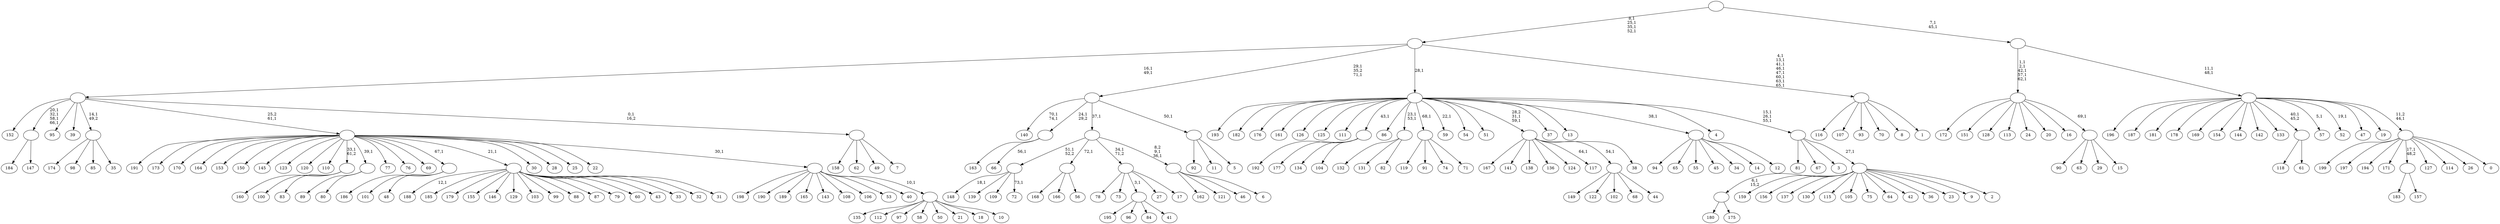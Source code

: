 digraph T {
	275 [label="199"]
	274 [label="198"]
	273 [label="197"]
	272 [label="196"]
	271 [label="195"]
	270 [label="194"]
	269 [label="193"]
	268 [label="192"]
	267 [label="191"]
	266 [label="190"]
	265 [label="189"]
	264 [label="188"]
	262 [label="187"]
	261 [label="186"]
	260 [label="185"]
	259 [label="184"]
	258 [label="183"]
	257 [label="182"]
	256 [label="181"]
	255 [label="180"]
	254 [label="179"]
	253 [label="178"]
	252 [label="177"]
	251 [label="176"]
	250 [label="175"]
	249 [label=""]
	248 [label="174"]
	247 [label="173"]
	246 [label="172"]
	245 [label="171"]
	244 [label="170"]
	243 [label="169"]
	242 [label="168"]
	241 [label="167"]
	240 [label="166"]
	239 [label="165"]
	238 [label="164"]
	237 [label="163"]
	236 [label="162"]
	235 [label="161"]
	234 [label="160"]
	233 [label="159"]
	232 [label="158"]
	231 [label="157"]
	230 [label=""]
	229 [label="156"]
	228 [label="155"]
	227 [label="154"]
	226 [label="153"]
	225 [label="152"]
	224 [label="151"]
	223 [label="150"]
	222 [label="149"]
	221 [label="148"]
	219 [label="147"]
	218 [label=""]
	214 [label="146"]
	213 [label="145"]
	212 [label="144"]
	211 [label="143"]
	210 [label="142"]
	209 [label="141"]
	208 [label="140"]
	205 [label="139"]
	204 [label="138"]
	203 [label="137"]
	202 [label="136"]
	201 [label="135"]
	200 [label="134"]
	199 [label="133"]
	198 [label="132"]
	197 [label="131"]
	196 [label="130"]
	195 [label="129"]
	194 [label="128"]
	193 [label="127"]
	192 [label="126"]
	191 [label="125"]
	190 [label="124"]
	189 [label="123"]
	188 [label="122"]
	187 [label="121"]
	186 [label="120"]
	185 [label="119"]
	184 [label="118"]
	183 [label="117"]
	181 [label="116"]
	180 [label="115"]
	179 [label="114"]
	178 [label="113"]
	177 [label="112"]
	176 [label="111"]
	175 [label="110"]
	174 [label="109"]
	173 [label="108"]
	172 [label="107"]
	171 [label="106"]
	170 [label="105"]
	169 [label="104"]
	168 [label=""]
	167 [label="103"]
	166 [label="102"]
	165 [label="101"]
	164 [label="100"]
	163 [label="99"]
	162 [label="98"]
	161 [label="97"]
	160 [label="96"]
	159 [label="95"]
	158 [label="94"]
	157 [label="93"]
	156 [label="92"]
	155 [label="91"]
	154 [label="90"]
	153 [label="89"]
	152 [label="88"]
	151 [label="87"]
	150 [label="86"]
	149 [label="85"]
	148 [label="84"]
	147 [label="83"]
	146 [label=""]
	145 [label="82"]
	144 [label=""]
	142 [label="81"]
	141 [label="80"]
	140 [label=""]
	139 [label="79"]
	138 [label="78"]
	137 [label="77"]
	136 [label="76"]
	135 [label="75"]
	134 [label="74"]
	133 [label="73"]
	132 [label="72"]
	130 [label=""]
	129 [label="71"]
	128 [label=""]
	127 [label="70"]
	126 [label="69"]
	125 [label="68"]
	124 [label="67"]
	123 [label="66"]
	121 [label=""]
	120 [label="65"]
	119 [label="64"]
	118 [label="63"]
	117 [label="62"]
	116 [label="61"]
	115 [label=""]
	114 [label="60"]
	113 [label="59"]
	111 [label="58"]
	110 [label="57"]
	108 [label="56"]
	107 [label=""]
	106 [label="55"]
	105 [label="54"]
	104 [label="53"]
	103 [label="52"]
	101 [label="51"]
	100 [label="50"]
	99 [label="49"]
	98 [label="48"]
	97 [label=""]
	96 [label="47"]
	95 [label="46"]
	94 [label="45"]
	93 [label="44"]
	92 [label=""]
	91 [label="43"]
	90 [label="42"]
	89 [label="41"]
	88 [label=""]
	87 [label="40"]
	86 [label="39"]
	85 [label="38"]
	84 [label=""]
	82 [label="37"]
	81 [label="36"]
	80 [label="35"]
	79 [label=""]
	78 [label="34"]
	77 [label="33"]
	76 [label="32"]
	75 [label="31"]
	74 [label=""]
	73 [label="30"]
	72 [label="29"]
	71 [label="28"]
	70 [label="27"]
	69 [label="26"]
	68 [label="25"]
	67 [label="24"]
	66 [label="23"]
	65 [label="22"]
	64 [label="21"]
	63 [label="20"]
	62 [label="19"]
	61 [label="18"]
	60 [label="17"]
	59 [label=""]
	58 [label="16"]
	57 [label="15"]
	56 [label=""]
	55 [label=""]
	50 [label="14"]
	49 [label="13"]
	48 [label="12"]
	47 [label=""]
	46 [label="11"]
	45 [label="10"]
	44 [label=""]
	43 [label=""]
	42 [label=""]
	41 [label="9"]
	40 [label="8"]
	39 [label="7"]
	38 [label=""]
	37 [label=""]
	35 [label="6"]
	34 [label=""]
	32 [label=""]
	31 [label="5"]
	30 [label=""]
	29 [label=""]
	27 [label="4"]
	26 [label="3"]
	25 [label="2"]
	24 [label=""]
	23 [label=""]
	20 [label=""]
	19 [label="1"]
	18 [label=""]
	10 [label=""]
	6 [label="0"]
	5 [label=""]
	4 [label=""]
	2 [label=""]
	0 [label=""]
	249 -> 255 [label=""]
	249 -> 250 [label=""]
	230 -> 258 [label=""]
	230 -> 231 [label=""]
	218 -> 259 [label=""]
	218 -> 219 [label=""]
	168 -> 268 [label=""]
	168 -> 252 [label=""]
	168 -> 200 [label=""]
	168 -> 169 [label=""]
	146 -> 234 [label=""]
	146 -> 164 [label=""]
	146 -> 147 [label=""]
	144 -> 198 [label=""]
	144 -> 197 [label=""]
	144 -> 145 [label=""]
	140 -> 153 [label=""]
	140 -> 141 [label=""]
	130 -> 132 [label="73,1"]
	130 -> 221 [label="18,1"]
	130 -> 205 [label=""]
	130 -> 174 [label=""]
	128 -> 185 [label=""]
	128 -> 155 [label=""]
	128 -> 134 [label=""]
	128 -> 129 [label=""]
	121 -> 123 [label="56,1"]
	121 -> 237 [label=""]
	115 -> 184 [label=""]
	115 -> 116 [label=""]
	107 -> 242 [label=""]
	107 -> 240 [label=""]
	107 -> 108 [label=""]
	97 -> 261 [label=""]
	97 -> 165 [label=""]
	97 -> 98 [label=""]
	92 -> 222 [label=""]
	92 -> 188 [label=""]
	92 -> 166 [label=""]
	92 -> 125 [label=""]
	92 -> 93 [label=""]
	88 -> 271 [label=""]
	88 -> 160 [label=""]
	88 -> 148 [label=""]
	88 -> 89 [label=""]
	84 -> 183 [label="64,1"]
	84 -> 241 [label=""]
	84 -> 209 [label=""]
	84 -> 204 [label=""]
	84 -> 202 [label=""]
	84 -> 190 [label=""]
	84 -> 92 [label="54,1"]
	84 -> 85 [label=""]
	79 -> 248 [label=""]
	79 -> 162 [label=""]
	79 -> 149 [label=""]
	79 -> 80 [label=""]
	74 -> 264 [label="12,1"]
	74 -> 260 [label=""]
	74 -> 254 [label=""]
	74 -> 228 [label=""]
	74 -> 214 [label=""]
	74 -> 195 [label=""]
	74 -> 167 [label=""]
	74 -> 163 [label=""]
	74 -> 152 [label=""]
	74 -> 151 [label=""]
	74 -> 139 [label=""]
	74 -> 114 [label=""]
	74 -> 91 [label=""]
	74 -> 77 [label=""]
	74 -> 76 [label=""]
	74 -> 75 [label=""]
	59 -> 138 [label=""]
	59 -> 133 [label=""]
	59 -> 88 [label="3,1"]
	59 -> 70 [label=""]
	59 -> 60 [label=""]
	56 -> 154 [label=""]
	56 -> 118 [label=""]
	56 -> 72 [label=""]
	56 -> 57 [label=""]
	55 -> 246 [label=""]
	55 -> 224 [label=""]
	55 -> 194 [label=""]
	55 -> 178 [label=""]
	55 -> 67 [label=""]
	55 -> 63 [label=""]
	55 -> 58 [label=""]
	55 -> 56 [label="69,1"]
	47 -> 158 [label=""]
	47 -> 120 [label=""]
	47 -> 106 [label=""]
	47 -> 94 [label=""]
	47 -> 78 [label=""]
	47 -> 50 [label=""]
	47 -> 48 [label=""]
	44 -> 201 [label=""]
	44 -> 177 [label=""]
	44 -> 161 [label=""]
	44 -> 111 [label=""]
	44 -> 100 [label=""]
	44 -> 64 [label=""]
	44 -> 61 [label=""]
	44 -> 45 [label=""]
	43 -> 274 [label=""]
	43 -> 266 [label=""]
	43 -> 265 [label=""]
	43 -> 239 [label=""]
	43 -> 211 [label=""]
	43 -> 173 [label=""]
	43 -> 171 [label=""]
	43 -> 104 [label=""]
	43 -> 87 [label=""]
	43 -> 44 [label="10,1"]
	42 -> 267 [label=""]
	42 -> 247 [label=""]
	42 -> 244 [label=""]
	42 -> 238 [label=""]
	42 -> 226 [label=""]
	42 -> 223 [label=""]
	42 -> 213 [label=""]
	42 -> 189 [label=""]
	42 -> 186 [label=""]
	42 -> 175 [label=""]
	42 -> 146 [label="33,1\n61,2"]
	42 -> 140 [label="39,1"]
	42 -> 137 [label=""]
	42 -> 136 [label=""]
	42 -> 126 [label=""]
	42 -> 97 [label="67,1"]
	42 -> 74 [label="21,1"]
	42 -> 73 [label=""]
	42 -> 71 [label=""]
	42 -> 68 [label=""]
	42 -> 65 [label=""]
	42 -> 43 [label="30,1"]
	38 -> 232 [label=""]
	38 -> 117 [label=""]
	38 -> 99 [label=""]
	38 -> 39 [label=""]
	37 -> 218 [label="20,1\n32,1\n58,1\n66,1"]
	37 -> 225 [label=""]
	37 -> 159 [label=""]
	37 -> 86 [label=""]
	37 -> 79 [label="14,1\n49,2"]
	37 -> 42 [label="25,2\n61,1"]
	37 -> 38 [label="0,1\n16,2"]
	34 -> 236 [label=""]
	34 -> 187 [label=""]
	34 -> 95 [label=""]
	34 -> 35 [label=""]
	32 -> 34 [label="8,2\n9,1\n36,1"]
	32 -> 130 [label="51,1\n52,2"]
	32 -> 107 [label="72,1"]
	32 -> 59 [label="34,1\n71,2"]
	30 -> 156 [label=""]
	30 -> 46 [label=""]
	30 -> 31 [label=""]
	29 -> 208 [label="70,1\n74,1"]
	29 -> 121 [label="24,1\n29,2"]
	29 -> 32 [label="37,1"]
	29 -> 30 [label="50,1"]
	24 -> 249 [label="6,1\n15,2"]
	24 -> 233 [label=""]
	24 -> 229 [label=""]
	24 -> 203 [label=""]
	24 -> 196 [label=""]
	24 -> 180 [label=""]
	24 -> 170 [label=""]
	24 -> 135 [label=""]
	24 -> 119 [label=""]
	24 -> 90 [label=""]
	24 -> 81 [label=""]
	24 -> 66 [label=""]
	24 -> 41 [label=""]
	24 -> 25 [label=""]
	23 -> 142 [label=""]
	23 -> 124 [label=""]
	23 -> 26 [label=""]
	23 -> 24 [label="27,1"]
	20 -> 23 [label="15,1\n26,1\n55,1"]
	20 -> 84 [label="28,2\n31,1\n59,1"]
	20 -> 113 [label="22,1"]
	20 -> 144 [label="23,1\n53,1"]
	20 -> 269 [label=""]
	20 -> 257 [label=""]
	20 -> 251 [label=""]
	20 -> 235 [label=""]
	20 -> 192 [label=""]
	20 -> 191 [label=""]
	20 -> 176 [label=""]
	20 -> 168 [label="43,1"]
	20 -> 150 [label=""]
	20 -> 128 [label="68,1"]
	20 -> 105 [label=""]
	20 -> 101 [label=""]
	20 -> 82 [label=""]
	20 -> 49 [label=""]
	20 -> 47 [label="38,1"]
	20 -> 27 [label=""]
	18 -> 181 [label=""]
	18 -> 172 [label=""]
	18 -> 157 [label=""]
	18 -> 127 [label=""]
	18 -> 40 [label=""]
	18 -> 19 [label=""]
	10 -> 18 [label="4,1\n13,1\n41,1\n46,1\n47,1\n60,1\n63,1\n65,1"]
	10 -> 29 [label="29,1\n35,2\n71,1"]
	10 -> 37 [label="16,1\n49,1"]
	10 -> 20 [label="28,1"]
	5 -> 275 [label=""]
	5 -> 273 [label=""]
	5 -> 270 [label=""]
	5 -> 245 [label=""]
	5 -> 230 [label="17,1\n48,2"]
	5 -> 193 [label=""]
	5 -> 179 [label=""]
	5 -> 69 [label=""]
	5 -> 6 [label=""]
	4 -> 103 [label="19,1"]
	4 -> 110 [label="5,1"]
	4 -> 272 [label=""]
	4 -> 262 [label=""]
	4 -> 256 [label=""]
	4 -> 253 [label=""]
	4 -> 243 [label=""]
	4 -> 227 [label=""]
	4 -> 212 [label=""]
	4 -> 210 [label=""]
	4 -> 199 [label=""]
	4 -> 115 [label="40,1\n45,2"]
	4 -> 96 [label=""]
	4 -> 62 [label=""]
	4 -> 5 [label="11,2\n44,1"]
	2 -> 4 [label="11,1\n48,1"]
	2 -> 55 [label="1,1\n2,1\n42,1\n57,1\n62,1"]
	0 -> 2 [label="7,1\n45,1"]
	0 -> 10 [label="8,1\n25,1\n35,1\n52,1"]
}
